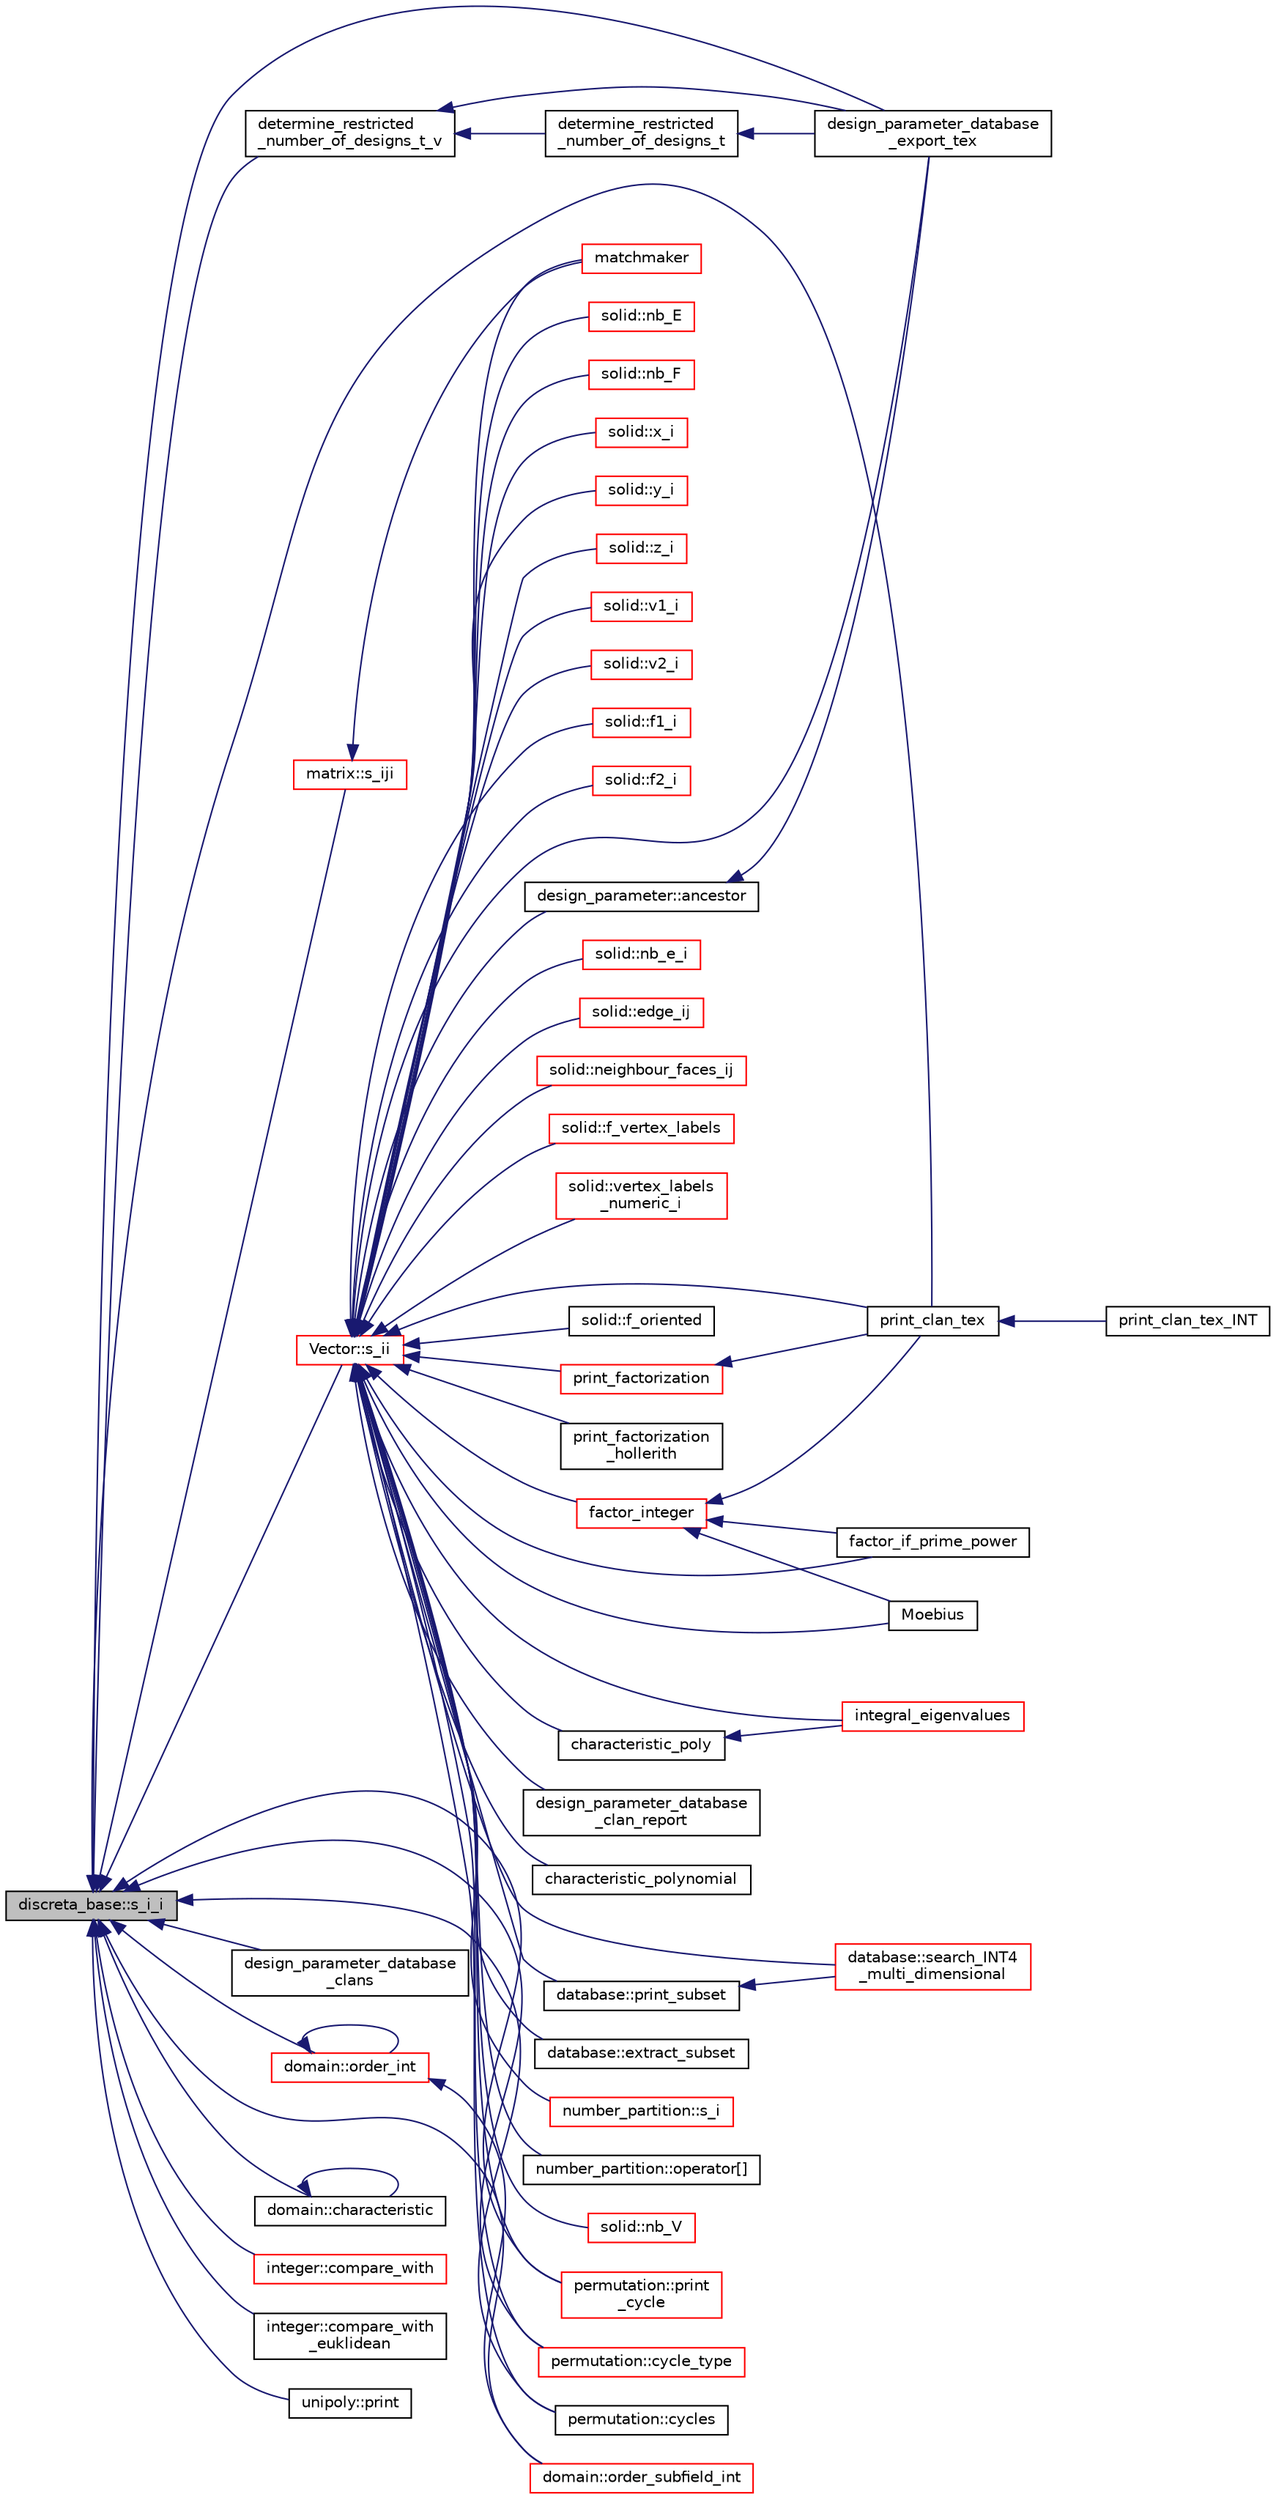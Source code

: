 digraph "discreta_base::s_i_i"
{
  edge [fontname="Helvetica",fontsize="10",labelfontname="Helvetica",labelfontsize="10"];
  node [fontname="Helvetica",fontsize="10",shape=record];
  rankdir="LR";
  Node16122 [label="discreta_base::s_i_i",height=0.2,width=0.4,color="black", fillcolor="grey75", style="filled", fontcolor="black"];
  Node16122 -> Node16123 [dir="back",color="midnightblue",fontsize="10",style="solid",fontname="Helvetica"];
  Node16123 [label="print_clan_tex",height=0.2,width=0.4,color="black", fillcolor="white", style="filled",URL="$d9/d60/discreta_8h.html#a46caf83aa0d557a42ac3710c7f5dc665"];
  Node16123 -> Node16124 [dir="back",color="midnightblue",fontsize="10",style="solid",fontname="Helvetica"];
  Node16124 [label="print_clan_tex_INT",height=0.2,width=0.4,color="black", fillcolor="white", style="filled",URL="$d9/d60/discreta_8h.html#a6940852a56bea54b6b60aa35e5894664"];
  Node16122 -> Node16125 [dir="back",color="midnightblue",fontsize="10",style="solid",fontname="Helvetica"];
  Node16125 [label="design_parameter_database\l_export_tex",height=0.2,width=0.4,color="black", fillcolor="white", style="filled",URL="$d9/d60/discreta_8h.html#a075808c1cf57d126d15a0d7794716de7"];
  Node16122 -> Node16126 [dir="back",color="midnightblue",fontsize="10",style="solid",fontname="Helvetica"];
  Node16126 [label="determine_restricted\l_number_of_designs_t_v",height=0.2,width=0.4,color="black", fillcolor="white", style="filled",URL="$d9/d60/discreta_8h.html#a1f0a99cd9ed4f124762cf5224335b2b7"];
  Node16126 -> Node16125 [dir="back",color="midnightblue",fontsize="10",style="solid",fontname="Helvetica"];
  Node16126 -> Node16127 [dir="back",color="midnightblue",fontsize="10",style="solid",fontname="Helvetica"];
  Node16127 [label="determine_restricted\l_number_of_designs_t",height=0.2,width=0.4,color="black", fillcolor="white", style="filled",URL="$d9/d60/discreta_8h.html#a040387501cacb94c30c33dd6a7f25c40"];
  Node16127 -> Node16125 [dir="back",color="midnightblue",fontsize="10",style="solid",fontname="Helvetica"];
  Node16122 -> Node16128 [dir="back",color="midnightblue",fontsize="10",style="solid",fontname="Helvetica"];
  Node16128 [label="design_parameter_database\l_clans",height=0.2,width=0.4,color="black", fillcolor="white", style="filled",URL="$d9/d60/discreta_8h.html#a730cc0fd8e835bbaa467231eebffd74e"];
  Node16122 -> Node16129 [dir="back",color="midnightblue",fontsize="10",style="solid",fontname="Helvetica"];
  Node16129 [label="Vector::s_ii",height=0.2,width=0.4,color="red", fillcolor="white", style="filled",URL="$d5/db2/class_vector.html#a75d4942cc7b9794717b4846c10520db8"];
  Node16129 -> Node16130 [dir="back",color="midnightblue",fontsize="10",style="solid",fontname="Helvetica"];
  Node16130 [label="integral_eigenvalues",height=0.2,width=0.4,color="red", fillcolor="white", style="filled",URL="$da/da3/burnside_8_c.html#a004b5f30973c98c5abc8610af6f266ed"];
  Node16129 -> Node16134 [dir="back",color="midnightblue",fontsize="10",style="solid",fontname="Helvetica"];
  Node16134 [label="characteristic_poly",height=0.2,width=0.4,color="black", fillcolor="white", style="filled",URL="$da/da3/burnside_8_c.html#a5629a5d628bae5cbf28c0de6386de1d5"];
  Node16134 -> Node16130 [dir="back",color="midnightblue",fontsize="10",style="solid",fontname="Helvetica"];
  Node16129 -> Node16123 [dir="back",color="midnightblue",fontsize="10",style="solid",fontname="Helvetica"];
  Node16129 -> Node16125 [dir="back",color="midnightblue",fontsize="10",style="solid",fontname="Helvetica"];
  Node16129 -> Node16135 [dir="back",color="midnightblue",fontsize="10",style="solid",fontname="Helvetica"];
  Node16135 [label="design_parameter_database\l_clan_report",height=0.2,width=0.4,color="black", fillcolor="white", style="filled",URL="$d9/d60/discreta_8h.html#a744595779bda605193b61d01d79ad981"];
  Node16129 -> Node16136 [dir="back",color="midnightblue",fontsize="10",style="solid",fontname="Helvetica"];
  Node16136 [label="matchmaker",height=0.2,width=0.4,color="red", fillcolor="white", style="filled",URL="$d5/d3f/test_8_c.html#a93ef2c2e9896d2a9f32ced4136c2784a"];
  Node16129 -> Node16138 [dir="back",color="midnightblue",fontsize="10",style="solid",fontname="Helvetica"];
  Node16138 [label="characteristic_polynomial",height=0.2,width=0.4,color="black", fillcolor="white", style="filled",URL="$d2/dfa/draw__colored__graph_8_c.html#a62228dd6db2b90823a89d107af4b5d7a"];
  Node16129 -> Node16139 [dir="back",color="midnightblue",fontsize="10",style="solid",fontname="Helvetica"];
  Node16139 [label="database::print_subset",height=0.2,width=0.4,color="black", fillcolor="white", style="filled",URL="$db/d72/classdatabase.html#a8b454f5428b3f00a2de497f21d73f3fa"];
  Node16139 -> Node16140 [dir="back",color="midnightblue",fontsize="10",style="solid",fontname="Helvetica"];
  Node16140 [label="database::search_INT4\l_multi_dimensional",height=0.2,width=0.4,color="red", fillcolor="white", style="filled",URL="$db/d72/classdatabase.html#a43a31b0e56d1401185a452a6686666aa"];
  Node16129 -> Node16143 [dir="back",color="midnightblue",fontsize="10",style="solid",fontname="Helvetica"];
  Node16143 [label="database::extract_subset",height=0.2,width=0.4,color="black", fillcolor="white", style="filled",URL="$db/d72/classdatabase.html#abeb9113b3b9f544afe25bd16fd69662d"];
  Node16129 -> Node16140 [dir="back",color="midnightblue",fontsize="10",style="solid",fontname="Helvetica"];
  Node16129 -> Node16144 [dir="back",color="midnightblue",fontsize="10",style="solid",fontname="Helvetica"];
  Node16144 [label="design_parameter::ancestor",height=0.2,width=0.4,color="black", fillcolor="white", style="filled",URL="$da/d94/classdesign__parameter.html#abd616d2e29cde6f3e797abab001af0c6"];
  Node16144 -> Node16125 [dir="back",color="midnightblue",fontsize="10",style="solid",fontname="Helvetica"];
  Node16129 -> Node16145 [dir="back",color="midnightblue",fontsize="10",style="solid",fontname="Helvetica"];
  Node16145 [label="number_partition::s_i",height=0.2,width=0.4,color="red", fillcolor="white", style="filled",URL="$df/d50/classnumber__partition.html#aca3e653629e80549db9e0cf584a3e16c"];
  Node16129 -> Node16160 [dir="back",color="midnightblue",fontsize="10",style="solid",fontname="Helvetica"];
  Node16160 [label="number_partition::operator[]",height=0.2,width=0.4,color="black", fillcolor="white", style="filled",URL="$df/d50/classnumber__partition.html#a320f8ff6497e3199b10383b740ddf900"];
  Node16129 -> Node16161 [dir="back",color="midnightblue",fontsize="10",style="solid",fontname="Helvetica"];
  Node16161 [label="solid::nb_V",height=0.2,width=0.4,color="red", fillcolor="white", style="filled",URL="$d8/def/classsolid.html#aca646d2fdafa24105634c4959caa88c8"];
  Node16129 -> Node16178 [dir="back",color="midnightblue",fontsize="10",style="solid",fontname="Helvetica"];
  Node16178 [label="solid::nb_E",height=0.2,width=0.4,color="red", fillcolor="white", style="filled",URL="$d8/def/classsolid.html#abf4c4af23b0746c618d03d63b32a9e7e"];
  Node16129 -> Node16191 [dir="back",color="midnightblue",fontsize="10",style="solid",fontname="Helvetica"];
  Node16191 [label="solid::nb_F",height=0.2,width=0.4,color="red", fillcolor="white", style="filled",URL="$d8/def/classsolid.html#a476fed0721c9fb1532618dd96db251d6"];
  Node16129 -> Node16197 [dir="back",color="midnightblue",fontsize="10",style="solid",fontname="Helvetica"];
  Node16197 [label="solid::x_i",height=0.2,width=0.4,color="red", fillcolor="white", style="filled",URL="$d8/def/classsolid.html#a701de0f753ff85c6e3e05fbd5ffcf8b4"];
  Node16129 -> Node16200 [dir="back",color="midnightblue",fontsize="10",style="solid",fontname="Helvetica"];
  Node16200 [label="solid::y_i",height=0.2,width=0.4,color="red", fillcolor="white", style="filled",URL="$d8/def/classsolid.html#a962e53cd90bf6f5bd8128ac940b2ffa9"];
  Node16129 -> Node16201 [dir="back",color="midnightblue",fontsize="10",style="solid",fontname="Helvetica"];
  Node16201 [label="solid::z_i",height=0.2,width=0.4,color="red", fillcolor="white", style="filled",URL="$d8/def/classsolid.html#af3764c9cbc0eaef0cc13ca062b87e1bf"];
  Node16129 -> Node16202 [dir="back",color="midnightblue",fontsize="10",style="solid",fontname="Helvetica"];
  Node16202 [label="solid::v1_i",height=0.2,width=0.4,color="red", fillcolor="white", style="filled",URL="$d8/def/classsolid.html#a1e0894ad230270e0a74f49e4cc8bde8f"];
  Node16129 -> Node16204 [dir="back",color="midnightblue",fontsize="10",style="solid",fontname="Helvetica"];
  Node16204 [label="solid::v2_i",height=0.2,width=0.4,color="red", fillcolor="white", style="filled",URL="$d8/def/classsolid.html#a762c91ec8b487c2cacde991fb1c9fed4"];
  Node16129 -> Node16205 [dir="back",color="midnightblue",fontsize="10",style="solid",fontname="Helvetica"];
  Node16205 [label="solid::f1_i",height=0.2,width=0.4,color="red", fillcolor="white", style="filled",URL="$d8/def/classsolid.html#a9de0f986df432ff4f33109ea4f1cc97c"];
  Node16129 -> Node16207 [dir="back",color="midnightblue",fontsize="10",style="solid",fontname="Helvetica"];
  Node16207 [label="solid::f2_i",height=0.2,width=0.4,color="red", fillcolor="white", style="filled",URL="$d8/def/classsolid.html#a173015a2b945e995448d50dda299c068"];
  Node16129 -> Node16208 [dir="back",color="midnightblue",fontsize="10",style="solid",fontname="Helvetica"];
  Node16208 [label="solid::nb_e_i",height=0.2,width=0.4,color="red", fillcolor="white", style="filled",URL="$d8/def/classsolid.html#a941bebd6096f96336f896093d14167b1"];
  Node16129 -> Node16209 [dir="back",color="midnightblue",fontsize="10",style="solid",fontname="Helvetica"];
  Node16209 [label="solid::edge_ij",height=0.2,width=0.4,color="red", fillcolor="white", style="filled",URL="$d8/def/classsolid.html#a7fe7ff45f9406a6959ff27c5a7cbb067"];
  Node16129 -> Node16210 [dir="back",color="midnightblue",fontsize="10",style="solid",fontname="Helvetica"];
  Node16210 [label="solid::neighbour_faces_ij",height=0.2,width=0.4,color="red", fillcolor="white", style="filled",URL="$d8/def/classsolid.html#ad4a9463c16700ba259cdd6e62b183e23"];
  Node16129 -> Node16211 [dir="back",color="midnightblue",fontsize="10",style="solid",fontname="Helvetica"];
  Node16211 [label="solid::f_vertex_labels",height=0.2,width=0.4,color="red", fillcolor="white", style="filled",URL="$d8/def/classsolid.html#a4dfce820a08af20da6f8b3b1455073bf"];
  Node16129 -> Node16213 [dir="back",color="midnightblue",fontsize="10",style="solid",fontname="Helvetica"];
  Node16213 [label="solid::vertex_labels\l_numeric_i",height=0.2,width=0.4,color="red", fillcolor="white", style="filled",URL="$d8/def/classsolid.html#ae9f701f7a29acb2f9b86ed6bd202b653"];
  Node16129 -> Node16214 [dir="back",color="midnightblue",fontsize="10",style="solid",fontname="Helvetica"];
  Node16214 [label="solid::f_oriented",height=0.2,width=0.4,color="black", fillcolor="white", style="filled",URL="$d8/def/classsolid.html#a15413691d9cc9da76be150702e22d43a"];
  Node16129 -> Node16215 [dir="back",color="midnightblue",fontsize="10",style="solid",fontname="Helvetica"];
  Node16215 [label="factor_integer",height=0.2,width=0.4,color="red", fillcolor="white", style="filled",URL="$d3/d72/global_8_c.html#ab7a2d5a4156f2d475fa1b257a3380ef6"];
  Node16215 -> Node16123 [dir="back",color="midnightblue",fontsize="10",style="solid",fontname="Helvetica"];
  Node16215 -> Node16216 [dir="back",color="midnightblue",fontsize="10",style="solid",fontname="Helvetica"];
  Node16216 [label="factor_if_prime_power",height=0.2,width=0.4,color="black", fillcolor="white", style="filled",URL="$d3/d72/global_8_c.html#ac66689a1831f1441ba096694995b5944"];
  Node16215 -> Node16218 [dir="back",color="midnightblue",fontsize="10",style="solid",fontname="Helvetica"];
  Node16218 [label="Moebius",height=0.2,width=0.4,color="black", fillcolor="white", style="filled",URL="$d3/d72/global_8_c.html#aafefa2cd6c3ce1547f5ab6c28456ca03"];
  Node16129 -> Node16220 [dir="back",color="midnightblue",fontsize="10",style="solid",fontname="Helvetica"];
  Node16220 [label="print_factorization",height=0.2,width=0.4,color="red", fillcolor="white", style="filled",URL="$d3/d72/global_8_c.html#aea15358271d4a02df8922f51f2a76113"];
  Node16220 -> Node16123 [dir="back",color="midnightblue",fontsize="10",style="solid",fontname="Helvetica"];
  Node16129 -> Node16223 [dir="back",color="midnightblue",fontsize="10",style="solid",fontname="Helvetica"];
  Node16223 [label="print_factorization\l_hollerith",height=0.2,width=0.4,color="black", fillcolor="white", style="filled",URL="$d3/d72/global_8_c.html#a8f01f217650d17b75c87945360dc7abe"];
  Node16129 -> Node16216 [dir="back",color="midnightblue",fontsize="10",style="solid",fontname="Helvetica"];
  Node16129 -> Node16218 [dir="back",color="midnightblue",fontsize="10",style="solid",fontname="Helvetica"];
  Node16129 -> Node16234 [dir="back",color="midnightblue",fontsize="10",style="solid",fontname="Helvetica"];
  Node16234 [label="permutation::print\l_cycle",height=0.2,width=0.4,color="red", fillcolor="white", style="filled",URL="$d0/d08/classpermutation.html#abf779232815eb4c16286cf642d214b50"];
  Node16129 -> Node16256 [dir="back",color="midnightblue",fontsize="10",style="solid",fontname="Helvetica"];
  Node16256 [label="permutation::cycle_type",height=0.2,width=0.4,color="red", fillcolor="white", style="filled",URL="$d0/d08/classpermutation.html#a5509600cbe40b5c6cdaff56d822b4de0"];
  Node16129 -> Node16260 [dir="back",color="midnightblue",fontsize="10",style="solid",fontname="Helvetica"];
  Node16260 [label="permutation::cycles",height=0.2,width=0.4,color="black", fillcolor="white", style="filled",URL="$d0/d08/classpermutation.html#a88706cf2c683df70a29156f39b3e4895"];
  Node16122 -> Node16365 [dir="back",color="midnightblue",fontsize="10",style="solid",fontname="Helvetica"];
  Node16365 [label="matrix::s_iji",height=0.2,width=0.4,color="red", fillcolor="white", style="filled",URL="$d1/d8d/classmatrix.html#af8d3c35817af62a3c0097ddf64422d96"];
  Node16365 -> Node16136 [dir="back",color="midnightblue",fontsize="10",style="solid",fontname="Helvetica"];
  Node16122 -> Node16381 [dir="back",color="midnightblue",fontsize="10",style="solid",fontname="Helvetica"];
  Node16381 [label="domain::order_int",height=0.2,width=0.4,color="red", fillcolor="white", style="filled",URL="$de/d3b/classdomain.html#aa8dcedfd93e3a8db0069a08b9f0bfff7"];
  Node16381 -> Node16381 [dir="back",color="midnightblue",fontsize="10",style="solid",fontname="Helvetica"];
  Node16381 -> Node16382 [dir="back",color="midnightblue",fontsize="10",style="solid",fontname="Helvetica"];
  Node16382 [label="domain::order_subfield_int",height=0.2,width=0.4,color="red", fillcolor="white", style="filled",URL="$de/d3b/classdomain.html#aca55200b8df1de0873984afa75da5633"];
  Node16122 -> Node16382 [dir="back",color="midnightblue",fontsize="10",style="solid",fontname="Helvetica"];
  Node16122 -> Node16401 [dir="back",color="midnightblue",fontsize="10",style="solid",fontname="Helvetica"];
  Node16401 [label="domain::characteristic",height=0.2,width=0.4,color="black", fillcolor="white", style="filled",URL="$de/d3b/classdomain.html#a821a7f119bb67776aa0521253a98e65c"];
  Node16401 -> Node16401 [dir="back",color="midnightblue",fontsize="10",style="solid",fontname="Helvetica"];
  Node16122 -> Node16402 [dir="back",color="midnightblue",fontsize="10",style="solid",fontname="Helvetica"];
  Node16402 [label="integer::compare_with",height=0.2,width=0.4,color="red", fillcolor="white", style="filled",URL="$d0/de5/classinteger.html#a20cc8d8d4913e9ee746c6758bbb2e62a"];
  Node16122 -> Node16407 [dir="back",color="midnightblue",fontsize="10",style="solid",fontname="Helvetica"];
  Node16407 [label="integer::compare_with\l_euklidean",height=0.2,width=0.4,color="black", fillcolor="white", style="filled",URL="$d0/de5/classinteger.html#a903a43b71a9f65f6b7edb443997f5f0e"];
  Node16122 -> Node16234 [dir="back",color="midnightblue",fontsize="10",style="solid",fontname="Helvetica"];
  Node16122 -> Node16256 [dir="back",color="midnightblue",fontsize="10",style="solid",fontname="Helvetica"];
  Node16122 -> Node16260 [dir="back",color="midnightblue",fontsize="10",style="solid",fontname="Helvetica"];
  Node16122 -> Node16408 [dir="back",color="midnightblue",fontsize="10",style="solid",fontname="Helvetica"];
  Node16408 [label="unipoly::print",height=0.2,width=0.4,color="black", fillcolor="white", style="filled",URL="$d1/d89/classunipoly.html#a9dc0d295bea73d0c20562149f250cd97"];
}
